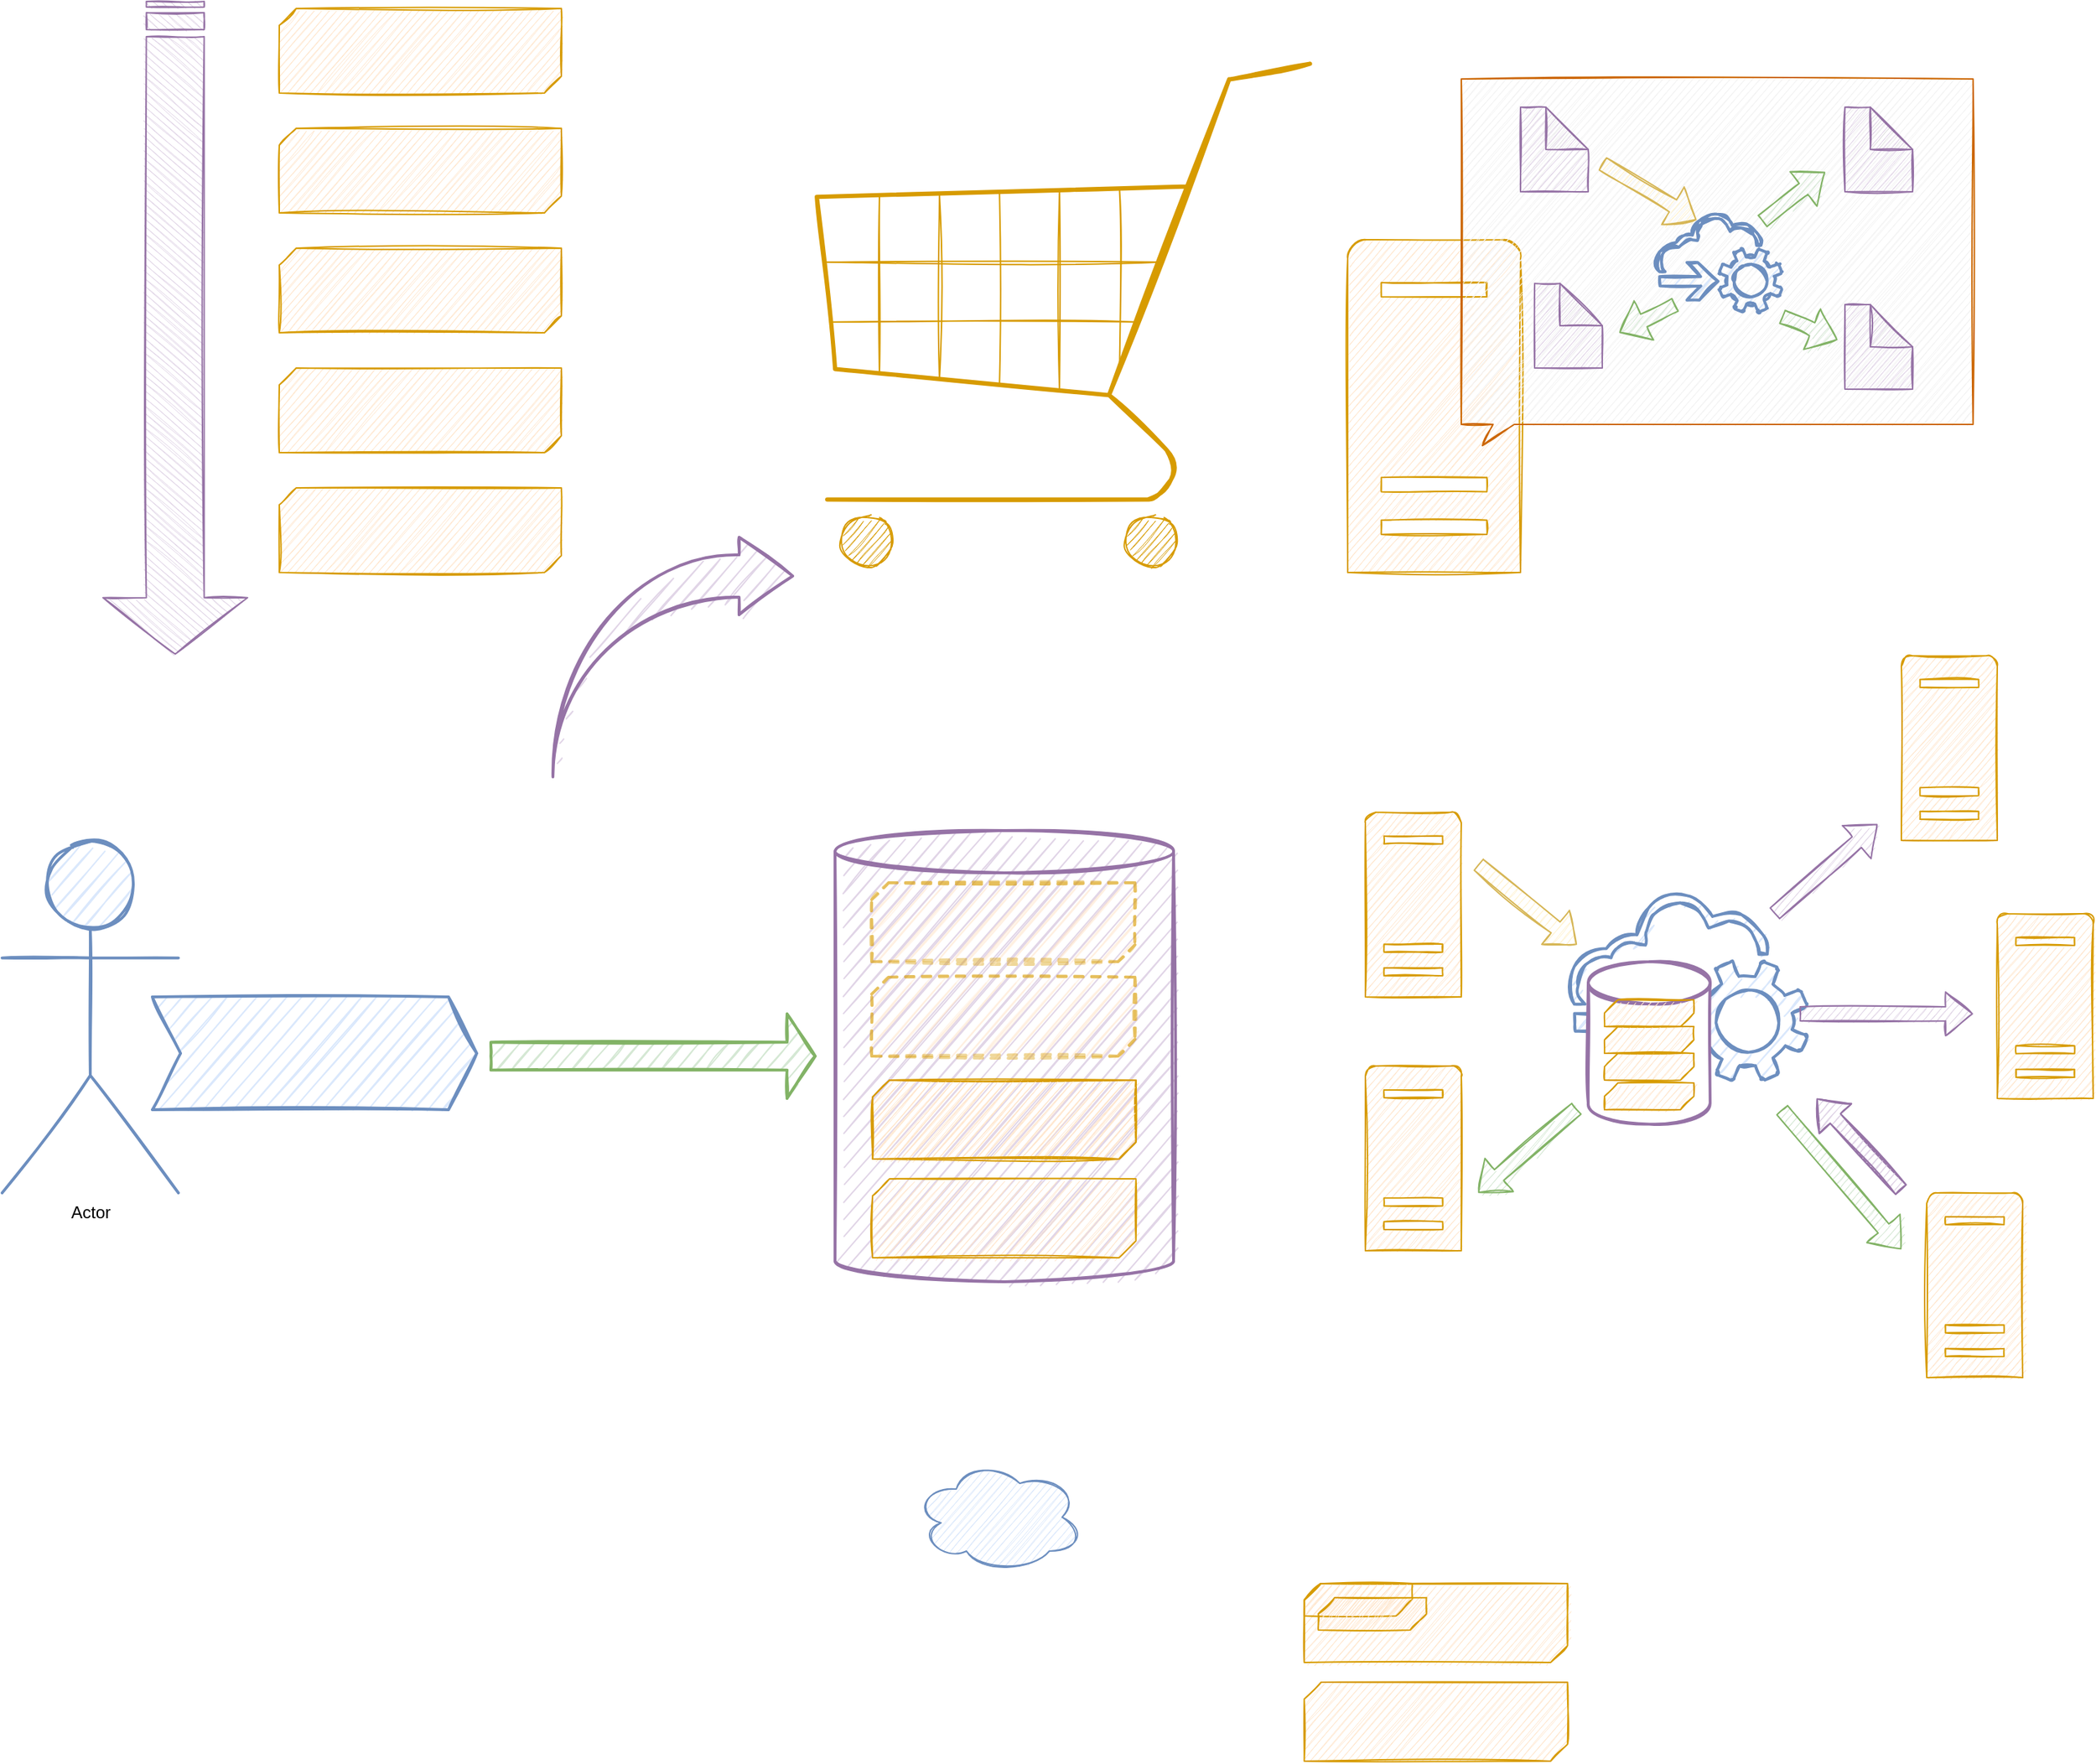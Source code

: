 <mxfile version="13.7.7" type="github">
  <diagram id="-E2YCFceys54YXSoa---" name="Page-1">
    <mxGraphModel dx="1262" dy="685" grid="1" gridSize="10" guides="1" tooltips="1" connect="1" arrows="1" fold="1" page="1" pageScale="1" pageWidth="827" pageHeight="1169" math="0" shadow="0">
      <root>
        <mxCell id="0" />
        <mxCell id="1" parent="0" />
        <mxCell id="iLII4UkVnO0XB78xDazX-25" value="" style="shape=cylinder3;whiteSpace=wrap;html=1;boundedLbl=1;backgroundOutline=1;size=15;shadow=0;sketch=1;strokeWidth=2;fillColor=#e1d5e7;strokeColor=#9673a6;" parent="1" vertex="1">
          <mxGeometry x="614" y="623" width="240" height="320" as="geometry" />
        </mxCell>
        <mxCell id="iLII4UkVnO0XB78xDazX-1" value="" style="html=1;shadow=0;dashed=0;align=center;verticalAlign=middle;shape=mxgraph.arrows2.stripedArrow;dy=0.6;dx=40;notch=25;rotation=90;fillColor=#e1d5e7;strokeColor=#9673a6;sketch=1;" parent="1" vertex="1">
          <mxGeometry x="-85.17" y="215.18" width="462.86" height="102.51" as="geometry" />
        </mxCell>
        <mxCell id="iLII4UkVnO0XB78xDazX-4" value="" style="verticalLabelPosition=bottom;verticalAlign=top;html=1;shape=mxgraph.basic.diag_snip_rect;dx=6;shadow=0;sketch=1;fillColor=#ffe6cc;strokeColor=#d79b00;" parent="1" vertex="1">
          <mxGeometry x="220" y="40" width="200" height="60" as="geometry" />
        </mxCell>
        <mxCell id="iLII4UkVnO0XB78xDazX-6" value="" style="verticalLabelPosition=bottom;verticalAlign=top;html=1;shape=mxgraph.basic.diag_snip_rect;dx=6;shadow=0;sketch=1;fillColor=#ffe6cc;strokeColor=#d79b00;" parent="1" vertex="1">
          <mxGeometry x="220" y="380" width="200" height="60" as="geometry" />
        </mxCell>
        <mxCell id="iLII4UkVnO0XB78xDazX-7" value="" style="verticalLabelPosition=bottom;verticalAlign=top;html=1;shape=mxgraph.basic.diag_snip_rect;dx=6;shadow=0;sketch=1;fillColor=#ffe6cc;strokeColor=#d79b00;" parent="1" vertex="1">
          <mxGeometry x="220" y="125" width="200" height="60" as="geometry" />
        </mxCell>
        <mxCell id="iLII4UkVnO0XB78xDazX-8" value="" style="verticalLabelPosition=bottom;verticalAlign=top;html=1;shape=mxgraph.basic.diag_snip_rect;dx=6;shadow=0;sketch=1;fillColor=#ffe6cc;strokeColor=#d79b00;" parent="1" vertex="1">
          <mxGeometry x="220" y="210" width="200" height="60" as="geometry" />
        </mxCell>
        <mxCell id="iLII4UkVnO0XB78xDazX-9" value="" style="verticalLabelPosition=bottom;verticalAlign=top;html=1;shape=mxgraph.basic.diag_snip_rect;dx=6;shadow=0;sketch=1;fillColor=#ffe6cc;strokeColor=#d79b00;" parent="1" vertex="1">
          <mxGeometry x="220" y="295" width="200" height="60" as="geometry" />
        </mxCell>
        <mxCell id="iLII4UkVnO0XB78xDazX-10" value="" style="verticalLabelPosition=bottom;shadow=0;dashed=0;align=center;html=1;verticalAlign=top;strokeWidth=2;shape=mxgraph.mockup.misc.shoppingCart;strokeColor=#d79b00;sketch=1;fillColor=#ffe6cc;perimeterSpacing=0;" parent="1" vertex="1">
          <mxGeometry x="590" y="70" width="370" height="370" as="geometry" />
        </mxCell>
        <mxCell id="iLII4UkVnO0XB78xDazX-12" value="" style="html=1;shadow=0;dashed=0;align=center;verticalAlign=middle;shape=mxgraph.arrows2.jumpInArrow;dy=15;dx=38;arrowHead=55;sketch=1;strokeWidth=2;fillColor=#e1d5e7;strokeColor=#9673a6;" parent="1" vertex="1">
          <mxGeometry x="414" y="415" width="170" height="170" as="geometry" />
        </mxCell>
        <mxCell id="iLII4UkVnO0XB78xDazX-15" value="" style="shape=step;perimeter=stepPerimeter;whiteSpace=wrap;html=1;fixedSize=1;shadow=0;sketch=1;strokeWidth=2;fillColor=#dae8fc;strokeColor=#6c8ebf;" parent="1" vertex="1">
          <mxGeometry x="130" y="741" width="230" height="80" as="geometry" />
        </mxCell>
        <mxCell id="iLII4UkVnO0XB78xDazX-22" value="" style="html=1;shadow=0;dashed=0;align=center;verticalAlign=middle;shape=mxgraph.arrows2.arrow;dy=0.67;dx=20;notch=0;sketch=1;strokeWidth=2;rotation=0;fillColor=#d5e8d4;strokeColor=#82b366;" parent="1" vertex="1">
          <mxGeometry x="370" y="753" width="230" height="60" as="geometry" />
        </mxCell>
        <mxCell id="iLII4UkVnO0XB78xDazX-11" value="" style="verticalLabelPosition=bottom;verticalAlign=top;html=1;shape=mxgraph.basic.diag_snip_rect;dx=6;shadow=0;sketch=1;fillColor=#ffe6cc;strokeColor=#d79b00;" parent="1" vertex="1">
          <mxGeometry x="640.67" y="870" width="186.67" height="56" as="geometry" />
        </mxCell>
        <mxCell id="iLII4UkVnO0XB78xDazX-26" value="Actor" style="shape=umlActor;verticalLabelPosition=bottom;verticalAlign=top;html=1;outlineConnect=0;shadow=0;sketch=1;strokeWidth=2;fillColor=#dae8fc;strokeColor=#6c8ebf;" parent="1" vertex="1">
          <mxGeometry x="23.5" y="630" width="125" height="250" as="geometry" />
        </mxCell>
        <mxCell id="iLII4UkVnO0XB78xDazX-28" value="" style="verticalLabelPosition=bottom;verticalAlign=top;html=1;shape=mxgraph.basic.diag_snip_rect;dx=6;shadow=0;sketch=1;fillColor=#ffe6cc;strokeColor=#d79b00;" parent="1" vertex="1">
          <mxGeometry x="640.67" y="800" width="186.67" height="56" as="geometry" />
        </mxCell>
        <mxCell id="iLII4UkVnO0XB78xDazX-31" value="" style="verticalLabelPosition=bottom;verticalAlign=top;html=1;shape=mxgraph.basic.diag_snip_rect;dx=6;shadow=0;sketch=1;fillColor=#ffe6cc;strokeColor=#d79b00;opacity=40;dashed=1;perimeterSpacing=1;strokeWidth=2;" parent="1" vertex="1">
          <mxGeometry x="640" y="660" width="186.67" height="56" as="geometry" />
        </mxCell>
        <mxCell id="iLII4UkVnO0XB78xDazX-32" value="" style="verticalLabelPosition=bottom;verticalAlign=top;html=1;shape=mxgraph.basic.diag_snip_rect;dx=6;shadow=0;sketch=1;fillColor=#ffe6cc;strokeColor=#d79b00;opacity=40;dashed=1;strokeWidth=2;perimeterSpacing=1;" parent="1" vertex="1">
          <mxGeometry x="640" y="727" width="186.67" height="56" as="geometry" />
        </mxCell>
        <mxCell id="iLII4UkVnO0XB78xDazX-33" value="" style="pointerEvents=1;shadow=0;dashed=0;html=1;labelPosition=center;verticalLabelPosition=bottom;verticalAlign=top;outlineConnect=0;align=center;shape=mxgraph.office.servers.server_generic;sketch=1;strokeWidth=1;strokeColor=#d79b00;fillColor=#ffe6cc;" parent="1" vertex="1">
          <mxGeometry x="990" y="610" width="68.02" height="131" as="geometry" />
        </mxCell>
        <mxCell id="iLII4UkVnO0XB78xDazX-34" value="" style="pointerEvents=1;shadow=0;dashed=0;html=1;labelPosition=center;verticalLabelPosition=bottom;verticalAlign=top;outlineConnect=0;align=center;shape=mxgraph.office.servers.server_generic;sketch=1;strokeWidth=1;strokeColor=#d79b00;fillColor=#ffe6cc;" parent="1" vertex="1">
          <mxGeometry x="990" y="790" width="68.02" height="131" as="geometry" />
        </mxCell>
        <mxCell id="iLII4UkVnO0XB78xDazX-35" value="" style="pointerEvents=1;shadow=0;dashed=0;html=1;labelPosition=center;verticalLabelPosition=bottom;verticalAlign=top;outlineConnect=0;align=center;shape=mxgraph.office.servers.server_generic;sketch=1;strokeWidth=1;strokeColor=#d79b00;fillColor=#ffe6cc;" parent="1" vertex="1">
          <mxGeometry x="1370" y="499" width="68.02" height="131" as="geometry" />
        </mxCell>
        <mxCell id="iLII4UkVnO0XB78xDazX-36" value="" style="pointerEvents=1;shadow=0;dashed=0;html=1;labelPosition=center;verticalLabelPosition=bottom;verticalAlign=top;outlineConnect=0;align=center;shape=mxgraph.office.servers.server_generic;sketch=1;strokeWidth=1;strokeColor=#d79b00;fillColor=#ffe6cc;" parent="1" vertex="1">
          <mxGeometry x="1438.02" y="682" width="68.02" height="131" as="geometry" />
        </mxCell>
        <mxCell id="iLII4UkVnO0XB78xDazX-37" value="" style="pointerEvents=1;shadow=0;dashed=0;html=1;labelPosition=center;verticalLabelPosition=bottom;verticalAlign=top;outlineConnect=0;align=center;shape=mxgraph.office.servers.server_generic;sketch=1;strokeWidth=1;strokeColor=#d79b00;fillColor=#ffe6cc;" parent="1" vertex="1">
          <mxGeometry x="1388.02" y="880" width="68.02" height="131" as="geometry" />
        </mxCell>
        <mxCell id="iLII4UkVnO0XB78xDazX-38" value="" style="pointerEvents=1;shadow=0;dashed=0;html=1;strokeColor=#6c8ebf;fillColor=#dae8fc;labelPosition=center;verticalLabelPosition=bottom;outlineConnect=0;verticalAlign=top;align=center;shape=mxgraph.office.clouds.cloud_service_request;sketch=1;strokeWidth=2;" parent="1" vertex="1">
          <mxGeometry x="1133.34" y="667" width="169.57" height="133" as="geometry" />
        </mxCell>
        <mxCell id="iLII4UkVnO0XB78xDazX-39" value="" style="pointerEvents=1;shadow=0;dashed=0;html=1;labelPosition=center;verticalLabelPosition=bottom;verticalAlign=top;outlineConnect=0;align=center;shape=mxgraph.office.servers.server_generic;sketch=1;strokeWidth=1;strokeColor=#d79b00;fillColor=#ffe6cc;" parent="1" vertex="1">
          <mxGeometry x="977.46" y="204" width="122.54" height="236" as="geometry" />
        </mxCell>
        <mxCell id="iLII4UkVnO0XB78xDazX-41" value="" style="whiteSpace=wrap;html=1;shape=mxgraph.basic.rectCallout;dx=30;dy=15;boundedLbl=1;shadow=0;sketch=1;strokeColor=#CC6600;strokeWidth=1;fillColor=#F2F2F2;" parent="1" vertex="1">
          <mxGeometry x="1058.02" y="90" width="362.82" height="260" as="geometry" />
        </mxCell>
        <mxCell id="iLII4UkVnO0XB78xDazX-43" value="" style="pointerEvents=1;shadow=0;dashed=0;html=1;strokeColor=#6c8ebf;fillColor=#dae8fc;labelPosition=center;verticalLabelPosition=bottom;outlineConnect=0;verticalAlign=top;align=center;shape=mxgraph.office.clouds.cloud_service_request;sketch=1;strokeWidth=2;" parent="1" vertex="1">
          <mxGeometry x="1196" y="185" width="89.25" height="70" as="geometry" />
        </mxCell>
        <mxCell id="iLII4UkVnO0XB78xDazX-44" value="" style="shape=note;whiteSpace=wrap;html=1;backgroundOutline=1;darkOpacity=0.05;shadow=0;sketch=1;strokeColor=#9673a6;strokeWidth=1;fillColor=#e1d5e7;" parent="1" vertex="1">
          <mxGeometry x="1100" y="110" width="48" height="60" as="geometry" />
        </mxCell>
        <mxCell id="iLII4UkVnO0XB78xDazX-45" value="" style="shape=note;whiteSpace=wrap;html=1;backgroundOutline=1;darkOpacity=0.05;shadow=0;sketch=1;strokeColor=#9673a6;strokeWidth=1;fillColor=#e1d5e7;" parent="1" vertex="1">
          <mxGeometry x="1110" y="235" width="48" height="60" as="geometry" />
        </mxCell>
        <mxCell id="iLII4UkVnO0XB78xDazX-46" value="" style="shape=note;whiteSpace=wrap;html=1;backgroundOutline=1;darkOpacity=0.05;shadow=0;sketch=1;strokeColor=#9673a6;strokeWidth=1;fillColor=#e1d5e7;" parent="1" vertex="1">
          <mxGeometry x="1330" y="110" width="48" height="60" as="geometry" />
        </mxCell>
        <mxCell id="iLII4UkVnO0XB78xDazX-47" value="" style="shape=note;whiteSpace=wrap;html=1;backgroundOutline=1;darkOpacity=0.05;shadow=0;sketch=1;strokeColor=#9673a6;strokeWidth=1;fillColor=#e1d5e7;" parent="1" vertex="1">
          <mxGeometry x="1330" y="250" width="48" height="60" as="geometry" />
        </mxCell>
        <mxCell id="iLII4UkVnO0XB78xDazX-49" value="" style="shape=flexArrow;endArrow=classic;html=1;fillColor=#fff2cc;strokeColor=#d6b656;sketch=1;" parent="1" edge="1">
          <mxGeometry width="50" height="50" relative="1" as="geometry">
            <mxPoint x="1070" y="647" as="sourcePoint" />
            <mxPoint x="1140" y="704" as="targetPoint" />
          </mxGeometry>
        </mxCell>
        <mxCell id="iLII4UkVnO0XB78xDazX-50" value="" style="shape=flexArrow;endArrow=classic;html=1;fillColor=#fff2cc;strokeColor=#d6b656;sketch=1;" parent="1" edge="1">
          <mxGeometry width="50" height="50" relative="1" as="geometry">
            <mxPoint x="1158" y="150" as="sourcePoint" />
            <mxPoint x="1224.8" y="190" as="targetPoint" />
          </mxGeometry>
        </mxCell>
        <mxCell id="iLII4UkVnO0XB78xDazX-51" value="" style="shape=flexArrow;endArrow=classic;html=1;fillColor=#d5e8d4;strokeColor=#82b366;sketch=1;" parent="1" edge="1">
          <mxGeometry width="50" height="50" relative="1" as="geometry">
            <mxPoint x="1271.25" y="191.049" as="sourcePoint" />
            <mxPoint x="1316" y="156" as="targetPoint" />
          </mxGeometry>
        </mxCell>
        <mxCell id="iLII4UkVnO0XB78xDazX-52" value="" style="shape=flexArrow;endArrow=classic;html=1;fillColor=#d5e8d4;strokeColor=#82b366;sketch=1;" parent="1" edge="1">
          <mxGeometry width="50" height="50" relative="1" as="geometry">
            <mxPoint x="1285.25" y="258.566" as="sourcePoint" />
            <mxPoint x="1324.75" y="275" as="targetPoint" />
          </mxGeometry>
        </mxCell>
        <mxCell id="iLII4UkVnO0XB78xDazX-53" value="" style="shape=flexArrow;endArrow=classic;html=1;fillColor=#d5e8d4;strokeColor=#82b366;sketch=1;" parent="1" edge="1">
          <mxGeometry width="50" height="50" relative="1" as="geometry">
            <mxPoint x="1210" y="250" as="sourcePoint" />
            <mxPoint x="1170" y="270" as="targetPoint" />
          </mxGeometry>
        </mxCell>
        <mxCell id="iLII4UkVnO0XB78xDazX-56" value="" style="shape=flexArrow;endArrow=classic;html=1;fillColor=#d5e8d4;strokeColor=#82b366;sketch=1;" parent="1" edge="1">
          <mxGeometry width="50" height="50" relative="1" as="geometry">
            <mxPoint x="1285.25" y="820.996" as="sourcePoint" />
            <mxPoint x="1370" y="920" as="targetPoint" />
          </mxGeometry>
        </mxCell>
        <mxCell id="iLII4UkVnO0XB78xDazX-57" value="" style="shape=flexArrow;endArrow=classic;html=1;fillColor=#e1d5e7;strokeColor=#9673a6;sketch=1;" parent="1" edge="1">
          <mxGeometry width="50" height="50" relative="1" as="geometry">
            <mxPoint x="1280" y="681.996" as="sourcePoint" />
            <mxPoint x="1353.08" y="618.43" as="targetPoint" />
          </mxGeometry>
        </mxCell>
        <mxCell id="iLII4UkVnO0XB78xDazX-59" value="" style="shape=flexArrow;endArrow=classic;html=1;fillColor=#e1d5e7;strokeColor=#9673a6;sketch=1;" parent="1" edge="1">
          <mxGeometry width="50" height="50" relative="1" as="geometry">
            <mxPoint x="1297.76" y="752.996" as="sourcePoint" />
            <mxPoint x="1420.84" y="753" as="targetPoint" />
          </mxGeometry>
        </mxCell>
        <mxCell id="iLII4UkVnO0XB78xDazX-60" value="" style="shape=flexArrow;endArrow=classic;html=1;fillColor=#d5e8d4;strokeColor=#82b366;sketch=1;" parent="1" edge="1">
          <mxGeometry width="50" height="50" relative="1" as="geometry">
            <mxPoint x="1140" y="820" as="sourcePoint" />
            <mxPoint x="1070" y="880" as="targetPoint" />
          </mxGeometry>
        </mxCell>
        <mxCell id="7lr2rz03gfGC7urVkQZh-1" value="" style="shape=flexArrow;endArrow=classic;html=1;fillColor=#e1d5e7;strokeColor=#9673a6;sketch=1;" edge="1" parent="1">
          <mxGeometry width="50" height="50" relative="1" as="geometry">
            <mxPoint x="1370.0" y="877.996" as="sourcePoint" />
            <mxPoint x="1310" y="813" as="targetPoint" />
          </mxGeometry>
        </mxCell>
        <mxCell id="7lr2rz03gfGC7urVkQZh-2" value="" style="shape=flexArrow;endArrow=classic;html=1;fillColor=#e1d5e7;strokeColor=#9673a6;sketch=1;" edge="1" parent="1">
          <mxGeometry width="50" height="50" relative="1" as="geometry">
            <mxPoint x="1370" y="877.996" as="sourcePoint" />
            <mxPoint x="1310" y="813" as="targetPoint" />
          </mxGeometry>
        </mxCell>
        <mxCell id="7lr2rz03gfGC7urVkQZh-5" value="" style="verticalLabelPosition=bottom;verticalAlign=top;html=1;shape=mxgraph.basic.diag_snip_rect;dx=6;shadow=0;sketch=1;fillColor=#ffe6cc;strokeColor=#d79b00;opacity=40;dashed=1;perimeterSpacing=1;strokeWidth=2;" vertex="1" parent="1">
          <mxGeometry x="640" y="660" width="186.67" height="56" as="geometry" />
        </mxCell>
        <mxCell id="7lr2rz03gfGC7urVkQZh-6" value="" style="verticalLabelPosition=bottom;verticalAlign=top;html=1;shape=mxgraph.basic.diag_snip_rect;dx=6;shadow=0;sketch=1;fillColor=#ffe6cc;strokeColor=#d79b00;opacity=40;dashed=1;strokeWidth=2;perimeterSpacing=1;" vertex="1" parent="1">
          <mxGeometry x="640" y="727" width="186.67" height="56" as="geometry" />
        </mxCell>
        <mxCell id="7lr2rz03gfGC7urVkQZh-7" value="" style="verticalLabelPosition=bottom;verticalAlign=top;html=1;shape=mxgraph.basic.diag_snip_rect;dx=6;shadow=0;sketch=1;fillColor=#ffe6cc;strokeColor=#d79b00;" vertex="1" parent="1">
          <mxGeometry x="640.67" y="800" width="186.67" height="56" as="geometry" />
        </mxCell>
        <mxCell id="7lr2rz03gfGC7urVkQZh-8" value="" style="shape=cylinder3;whiteSpace=wrap;html=1;boundedLbl=1;backgroundOutline=1;size=15;shadow=0;sketch=1;strokeWidth=2;strokeColor=#9673a6;fillColor=#FFFFFF;" vertex="1" parent="1">
          <mxGeometry x="1148" y="716" width="86.42" height="115.23" as="geometry" />
        </mxCell>
        <mxCell id="7lr2rz03gfGC7urVkQZh-9" value="" style="verticalLabelPosition=bottom;verticalAlign=top;html=1;shape=mxgraph.basic.diag_snip_rect;dx=6;shadow=0;sketch=1;fillColor=#ffe6cc;strokeColor=#d79b00;" vertex="1" parent="1">
          <mxGeometry x="946.67" y="1227" width="186.67" height="56" as="geometry" />
        </mxCell>
        <mxCell id="7lr2rz03gfGC7urVkQZh-10" value="" style="verticalLabelPosition=bottom;verticalAlign=top;html=1;shape=mxgraph.basic.diag_snip_rect;dx=6;shadow=0;sketch=1;fillColor=#ffe6cc;strokeColor=#d79b00;" vertex="1" parent="1">
          <mxGeometry x="946.67" y="1157" width="186.67" height="56" as="geometry" />
        </mxCell>
        <mxCell id="7lr2rz03gfGC7urVkQZh-15" value="" style="verticalLabelPosition=bottom;verticalAlign=top;html=1;shape=mxgraph.basic.diag_snip_rect;dx=6;shadow=0;sketch=1;fillColor=#ffe6cc;strokeColor=#d79b00;" vertex="1" parent="1">
          <mxGeometry x="946.67" y="1157" width="76.67" height="23" as="geometry" />
        </mxCell>
        <mxCell id="7lr2rz03gfGC7urVkQZh-16" value="" style="verticalLabelPosition=bottom;verticalAlign=top;html=1;shape=mxgraph.basic.diag_snip_rect;dx=6;shadow=0;sketch=1;fillColor=#ffe6cc;strokeColor=#d79b00;" vertex="1" parent="1">
          <mxGeometry x="1159.54" y="743" width="63.34" height="19" as="geometry" />
        </mxCell>
        <mxCell id="7lr2rz03gfGC7urVkQZh-17" value="" style="verticalLabelPosition=bottom;verticalAlign=top;html=1;shape=mxgraph.basic.diag_snip_rect;dx=6;shadow=0;sketch=1;fillColor=#ffe6cc;strokeColor=#d79b00;" vertex="1" parent="1">
          <mxGeometry x="956.67" y="1167" width="76.67" height="23" as="geometry" />
        </mxCell>
        <mxCell id="7lr2rz03gfGC7urVkQZh-18" value="" style="verticalLabelPosition=bottom;verticalAlign=top;html=1;shape=mxgraph.basic.diag_snip_rect;dx=6;shadow=0;sketch=1;fillColor=#ffe6cc;strokeColor=#d79b00;" vertex="1" parent="1">
          <mxGeometry x="1159.54" y="762" width="63.34" height="19" as="geometry" />
        </mxCell>
        <mxCell id="7lr2rz03gfGC7urVkQZh-19" value="" style="verticalLabelPosition=bottom;verticalAlign=top;html=1;shape=mxgraph.basic.diag_snip_rect;dx=6;shadow=0;sketch=1;fillColor=#ffe6cc;strokeColor=#d79b00;" vertex="1" parent="1">
          <mxGeometry x="1159.54" y="781" width="63.34" height="19" as="geometry" />
        </mxCell>
        <mxCell id="7lr2rz03gfGC7urVkQZh-22" value="" style="verticalLabelPosition=bottom;verticalAlign=top;html=1;shape=mxgraph.basic.diag_snip_rect;dx=6;shadow=0;sketch=1;fillColor=#ffe6cc;strokeColor=#d79b00;" vertex="1" parent="1">
          <mxGeometry x="1159.54" y="802" width="63.34" height="19" as="geometry" />
        </mxCell>
        <mxCell id="7lr2rz03gfGC7urVkQZh-24" value="" style="ellipse;shape=cloud;whiteSpace=wrap;html=1;fillColor=#dae8fc;strokeColor=#6c8ebf;sketch=1;" vertex="1" parent="1">
          <mxGeometry x="670" y="1070" width="120" height="80" as="geometry" />
        </mxCell>
      </root>
    </mxGraphModel>
  </diagram>
</mxfile>
